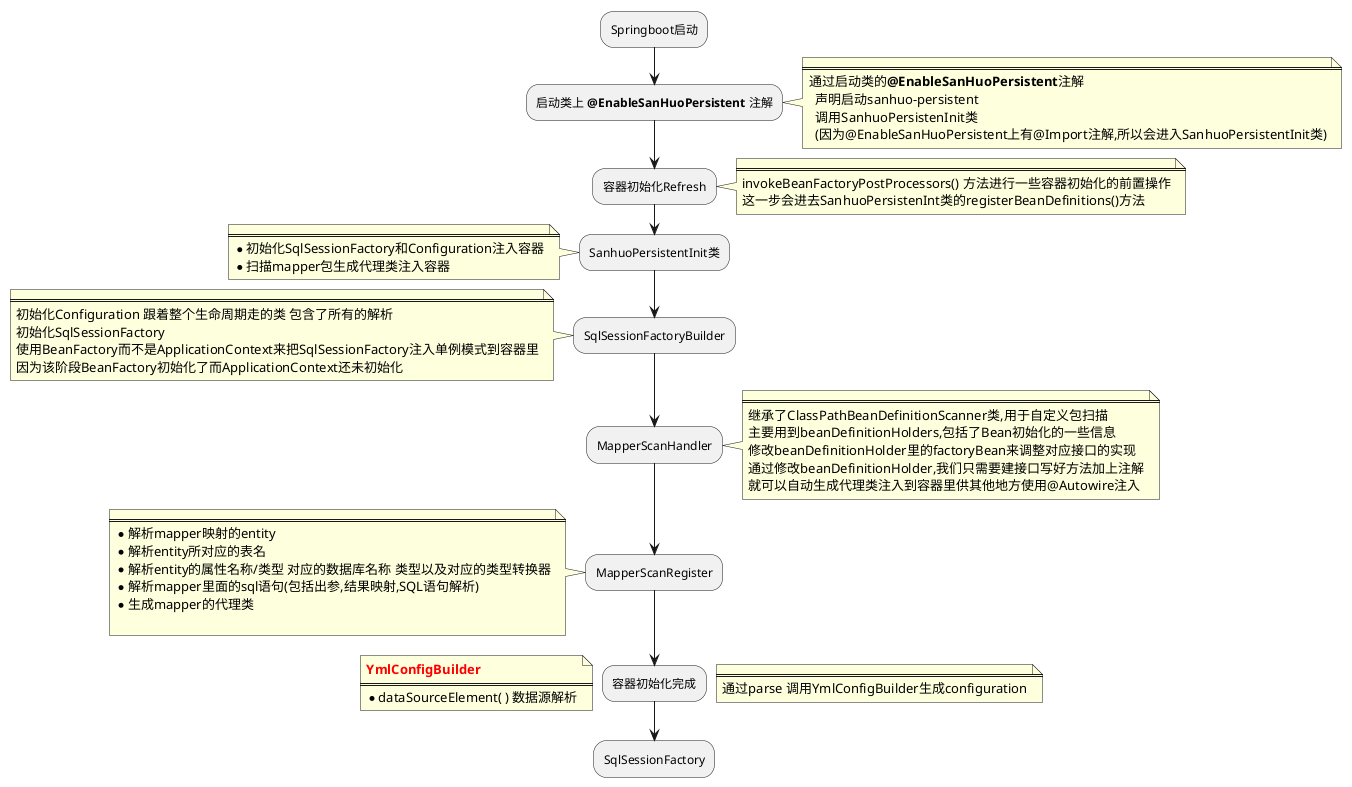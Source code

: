@startuml
:Springboot启动;

:启动类上 <b>@EnableSanHuoPersistent</b> 注解;


note right
====
通过启动类的<b>@EnableSanHuoPersistent</b>注解
  声明启动sanhuo-persistent
  调用SanhuoPersistenInit类
  (因为@EnableSanHuoPersistent上有@Import注解,所以会进入SanhuoPersistentInit类)
end note

:容器初始化Refresh;

note right
====
invokeBeanFactoryPostProcessors() 方法进行一些容器初始化的前置操作
这一步会进去SanhuoPersistenInt类的registerBeanDefinitions()方法
end note

:SanhuoPersistentInit类;

note left
====
* 初始化SqlSessionFactory和Configuration注入容器
* 扫描mapper包生成代理类注入容器
end note

:SqlSessionFactoryBuilder;

note left
====
初始化Configuration 跟着整个生命周期走的类 包含了所有的解析
初始化SqlSessionFactory
使用BeanFactory而不是ApplicationContext来把SqlSessionFactory注入单例模式到容器里
因为该阶段BeanFactory初始化了而ApplicationContext还未初始化
end note

:MapperScanHandler;

note right
====
继承了ClassPathBeanDefinitionScanner类,用于自定义包扫描
主要用到beanDefinitionHolders,包括了Bean初始化的一些信息
修改beanDefinitionHolder里的factoryBean来调整对应接口的实现
通过修改beanDefinitionHolder,我们只需要建接口写好方法加上注解
就可以自动生成代理类注入到容器里供其他地方使用@Autowire注入
end note

:MapperScanRegister;

note left
====
* 解析mapper映射的entity
* 解析entity所对应的表名
* 解析entity的属性名称/类型 对应的数据库名称 类型以及对应的类型转换器
* 解析mapper里面的sql语句(包括出参,结果映射,SQL语句解析)
* 生成mapper的代理类

end note
:容器初始化完成;



note right
====
通过parse 调用YmlConfigBuilder生成configuration
end note



note left
<b><font color=red>YmlConfigBuilder
====
* dataSourceElement( ) 数据源解析
end note

:SqlSessionFactory;

@enduml